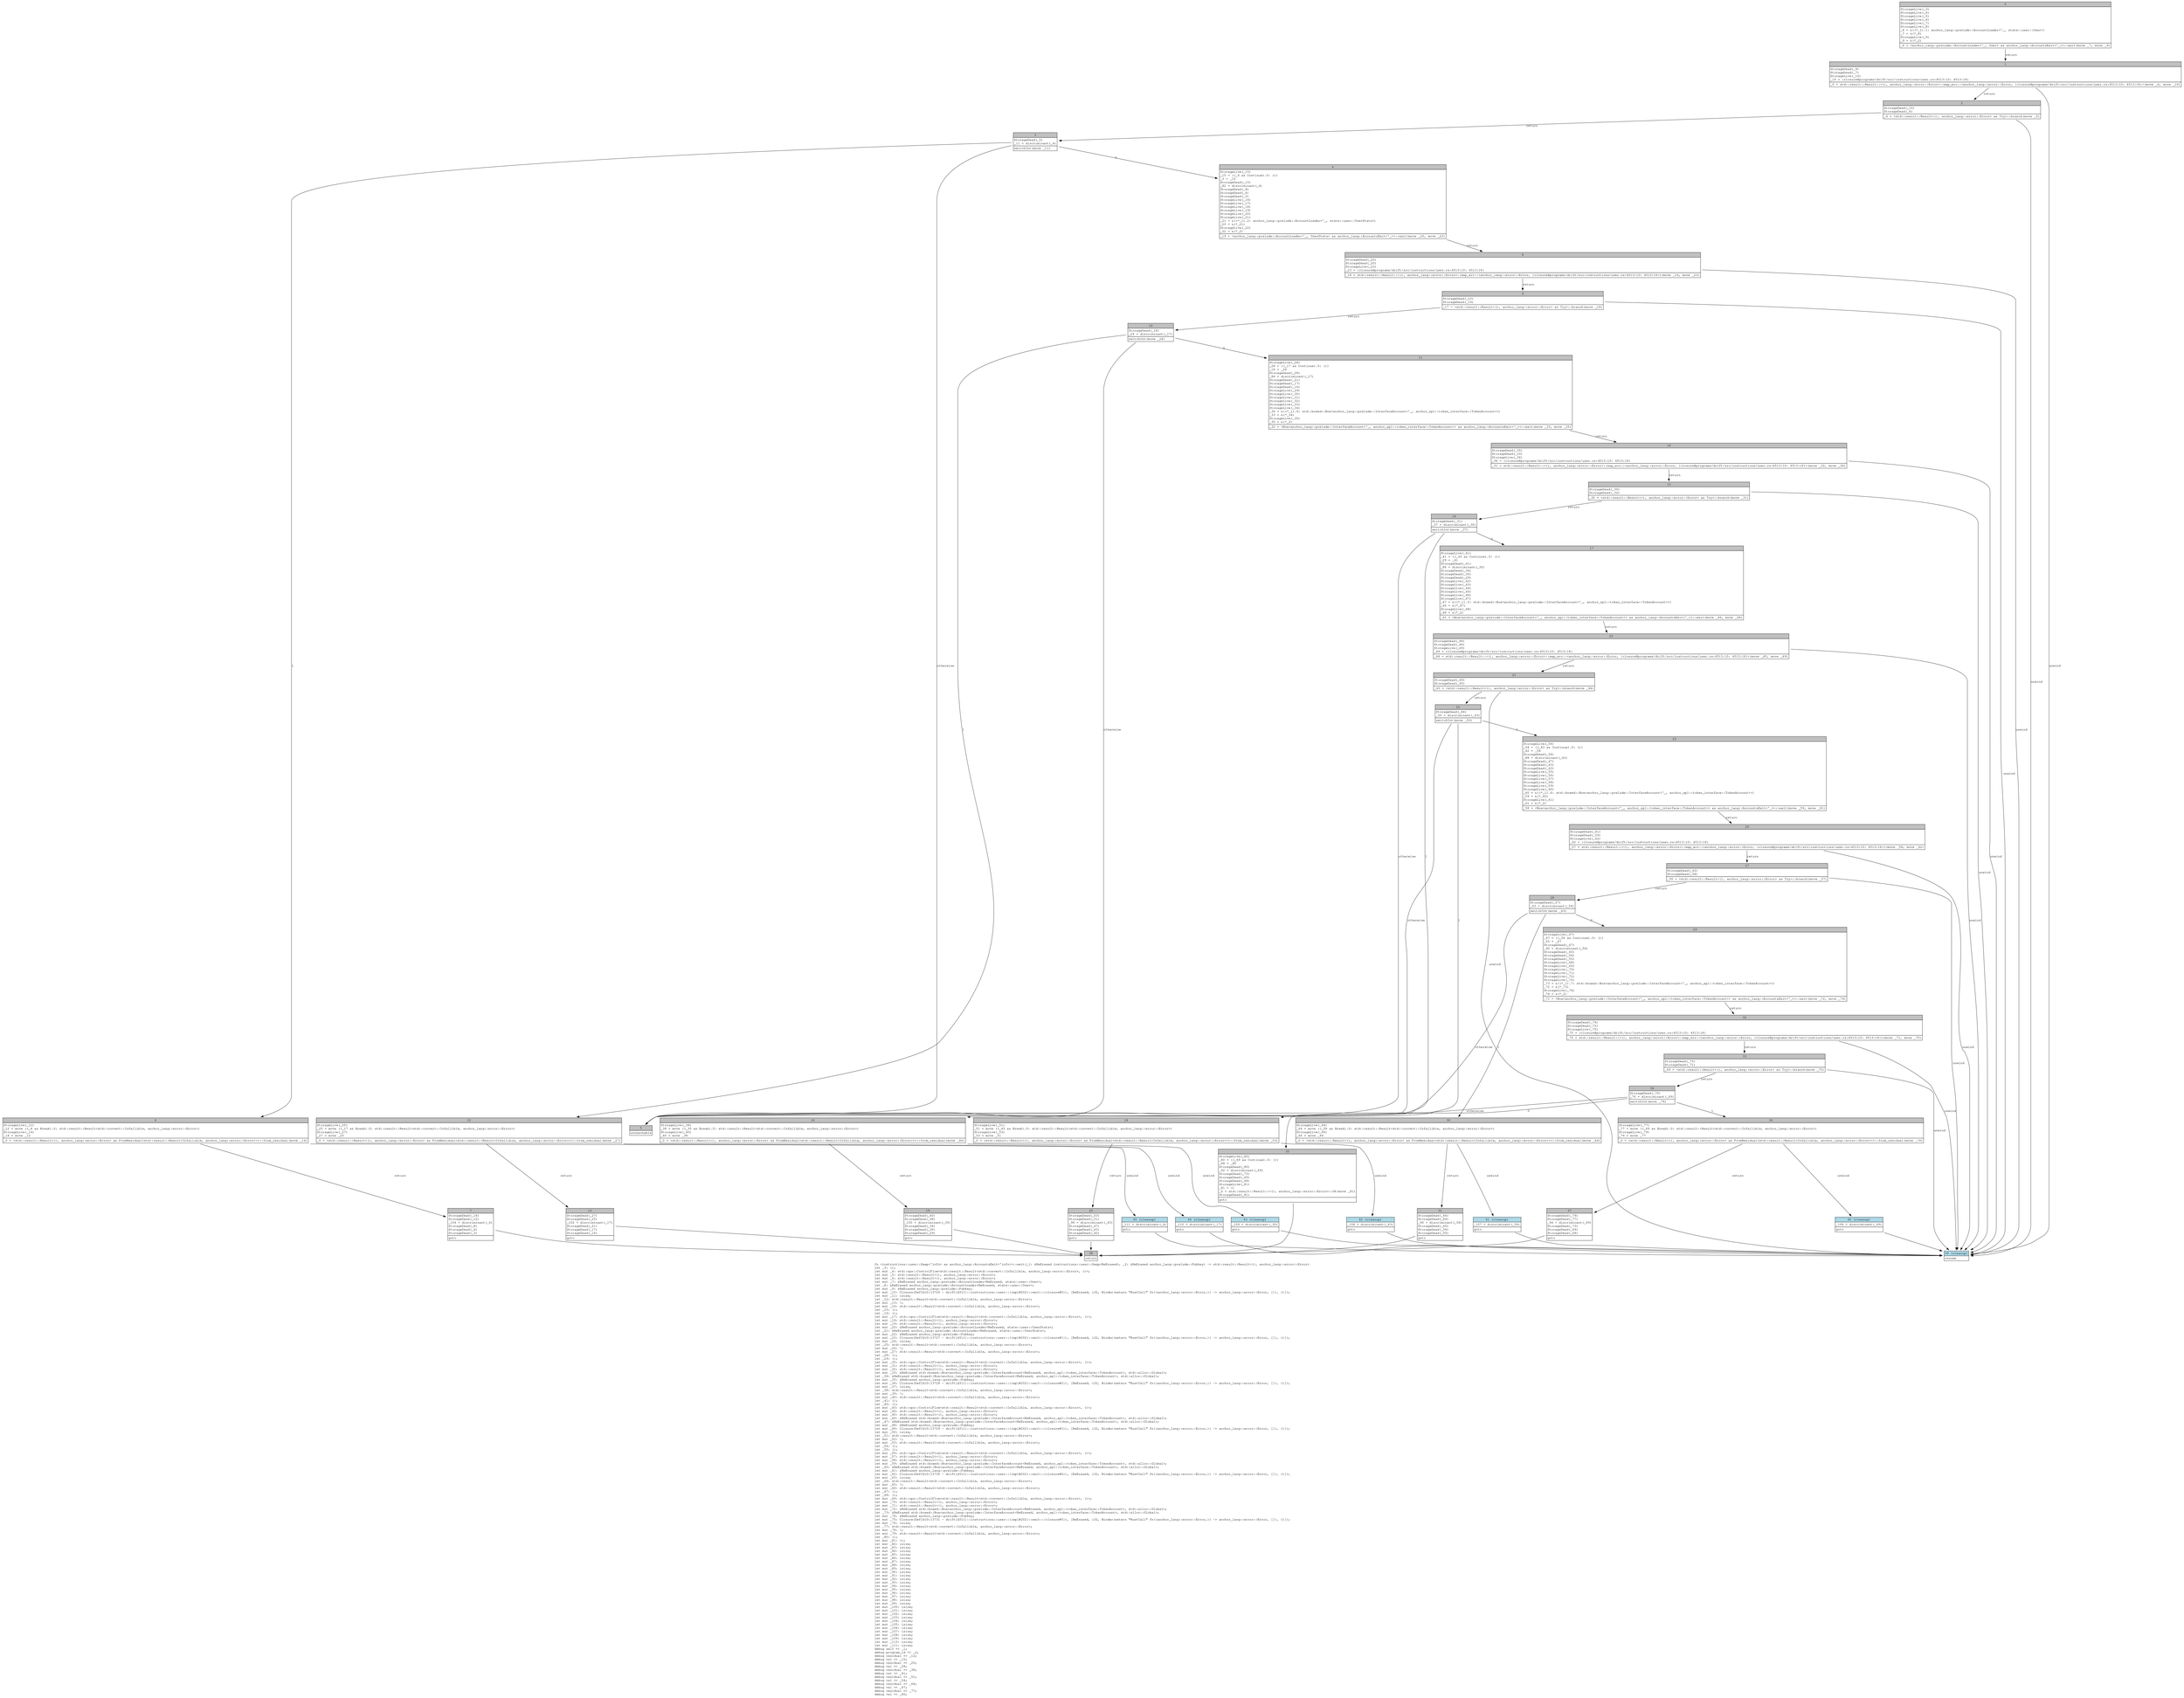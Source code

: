 digraph Mir_0_13725 {
    graph [fontname="Courier, monospace"];
    node [fontname="Courier, monospace"];
    edge [fontname="Courier, monospace"];
    label=<fn &lt;instructions::user::Swap&lt;'info&gt; as anchor_lang::AccountsExit&lt;'info&gt;&gt;::exit(_1: &amp;ReErased instructions::user::Swap&lt;ReErased&gt;, _2: &amp;ReErased anchor_lang::prelude::Pubkey) -&gt; std::result::Result&lt;(), anchor_lang::error::Error&gt;<br align="left"/>let _3: ();<br align="left"/>let mut _4: std::ops::ControlFlow&lt;std::result::Result&lt;std::convert::Infallible, anchor_lang::error::Error&gt;, ()&gt;;<br align="left"/>let mut _5: std::result::Result&lt;(), anchor_lang::error::Error&gt;;<br align="left"/>let mut _6: std::result::Result&lt;(), anchor_lang::error::Error&gt;;<br align="left"/>let mut _7: &amp;ReErased anchor_lang::prelude::AccountLoader&lt;ReErased, state::user::User&gt;;<br align="left"/>let _8: &amp;ReErased anchor_lang::prelude::AccountLoader&lt;ReErased, state::user::User&gt;;<br align="left"/>let mut _9: &amp;ReErased anchor_lang::prelude::Pubkey;<br align="left"/>let mut _10: Closure(DefId(0:13726 ~ drift[d311]::instructions::user::{impl#202}::exit::{closure#0}), [ReErased, i32, Binder(extern &quot;RustCall&quot; fn((anchor_lang::error::Error,)) -&gt; anchor_lang::error::Error, []), ()]);<br align="left"/>let mut _11: isize;<br align="left"/>let _12: std::result::Result&lt;std::convert::Infallible, anchor_lang::error::Error&gt;;<br align="left"/>let mut _13: !;<br align="left"/>let mut _14: std::result::Result&lt;std::convert::Infallible, anchor_lang::error::Error&gt;;<br align="left"/>let _15: ();<br align="left"/>let _16: ();<br align="left"/>let mut _17: std::ops::ControlFlow&lt;std::result::Result&lt;std::convert::Infallible, anchor_lang::error::Error&gt;, ()&gt;;<br align="left"/>let mut _18: std::result::Result&lt;(), anchor_lang::error::Error&gt;;<br align="left"/>let mut _19: std::result::Result&lt;(), anchor_lang::error::Error&gt;;<br align="left"/>let mut _20: &amp;ReErased anchor_lang::prelude::AccountLoader&lt;ReErased, state::user::UserStats&gt;;<br align="left"/>let _21: &amp;ReErased anchor_lang::prelude::AccountLoader&lt;ReErased, state::user::UserStats&gt;;<br align="left"/>let mut _22: &amp;ReErased anchor_lang::prelude::Pubkey;<br align="left"/>let mut _23: Closure(DefId(0:13727 ~ drift[d311]::instructions::user::{impl#202}::exit::{closure#1}), [ReErased, i32, Binder(extern &quot;RustCall&quot; fn((anchor_lang::error::Error,)) -&gt; anchor_lang::error::Error, []), ()]);<br align="left"/>let mut _24: isize;<br align="left"/>let _25: std::result::Result&lt;std::convert::Infallible, anchor_lang::error::Error&gt;;<br align="left"/>let mut _26: !;<br align="left"/>let mut _27: std::result::Result&lt;std::convert::Infallible, anchor_lang::error::Error&gt;;<br align="left"/>let _28: ();<br align="left"/>let _29: ();<br align="left"/>let mut _30: std::ops::ControlFlow&lt;std::result::Result&lt;std::convert::Infallible, anchor_lang::error::Error&gt;, ()&gt;;<br align="left"/>let mut _31: std::result::Result&lt;(), anchor_lang::error::Error&gt;;<br align="left"/>let mut _32: std::result::Result&lt;(), anchor_lang::error::Error&gt;;<br align="left"/>let mut _33: &amp;ReErased std::boxed::Box&lt;anchor_lang::prelude::InterfaceAccount&lt;ReErased, anchor_spl::token_interface::TokenAccount&gt;, std::alloc::Global&gt;;<br align="left"/>let _34: &amp;ReErased std::boxed::Box&lt;anchor_lang::prelude::InterfaceAccount&lt;ReErased, anchor_spl::token_interface::TokenAccount&gt;, std::alloc::Global&gt;;<br align="left"/>let mut _35: &amp;ReErased anchor_lang::prelude::Pubkey;<br align="left"/>let mut _36: Closure(DefId(0:13728 ~ drift[d311]::instructions::user::{impl#202}::exit::{closure#2}), [ReErased, i32, Binder(extern &quot;RustCall&quot; fn((anchor_lang::error::Error,)) -&gt; anchor_lang::error::Error, []), ()]);<br align="left"/>let mut _37: isize;<br align="left"/>let _38: std::result::Result&lt;std::convert::Infallible, anchor_lang::error::Error&gt;;<br align="left"/>let mut _39: !;<br align="left"/>let mut _40: std::result::Result&lt;std::convert::Infallible, anchor_lang::error::Error&gt;;<br align="left"/>let _41: ();<br align="left"/>let _42: ();<br align="left"/>let mut _43: std::ops::ControlFlow&lt;std::result::Result&lt;std::convert::Infallible, anchor_lang::error::Error&gt;, ()&gt;;<br align="left"/>let mut _44: std::result::Result&lt;(), anchor_lang::error::Error&gt;;<br align="left"/>let mut _45: std::result::Result&lt;(), anchor_lang::error::Error&gt;;<br align="left"/>let mut _46: &amp;ReErased std::boxed::Box&lt;anchor_lang::prelude::InterfaceAccount&lt;ReErased, anchor_spl::token_interface::TokenAccount&gt;, std::alloc::Global&gt;;<br align="left"/>let _47: &amp;ReErased std::boxed::Box&lt;anchor_lang::prelude::InterfaceAccount&lt;ReErased, anchor_spl::token_interface::TokenAccount&gt;, std::alloc::Global&gt;;<br align="left"/>let mut _48: &amp;ReErased anchor_lang::prelude::Pubkey;<br align="left"/>let mut _49: Closure(DefId(0:13729 ~ drift[d311]::instructions::user::{impl#202}::exit::{closure#3}), [ReErased, i32, Binder(extern &quot;RustCall&quot; fn((anchor_lang::error::Error,)) -&gt; anchor_lang::error::Error, []), ()]);<br align="left"/>let mut _50: isize;<br align="left"/>let _51: std::result::Result&lt;std::convert::Infallible, anchor_lang::error::Error&gt;;<br align="left"/>let mut _52: !;<br align="left"/>let mut _53: std::result::Result&lt;std::convert::Infallible, anchor_lang::error::Error&gt;;<br align="left"/>let _54: ();<br align="left"/>let _55: ();<br align="left"/>let mut _56: std::ops::ControlFlow&lt;std::result::Result&lt;std::convert::Infallible, anchor_lang::error::Error&gt;, ()&gt;;<br align="left"/>let mut _57: std::result::Result&lt;(), anchor_lang::error::Error&gt;;<br align="left"/>let mut _58: std::result::Result&lt;(), anchor_lang::error::Error&gt;;<br align="left"/>let mut _59: &amp;ReErased std::boxed::Box&lt;anchor_lang::prelude::InterfaceAccount&lt;ReErased, anchor_spl::token_interface::TokenAccount&gt;, std::alloc::Global&gt;;<br align="left"/>let _60: &amp;ReErased std::boxed::Box&lt;anchor_lang::prelude::InterfaceAccount&lt;ReErased, anchor_spl::token_interface::TokenAccount&gt;, std::alloc::Global&gt;;<br align="left"/>let mut _61: &amp;ReErased anchor_lang::prelude::Pubkey;<br align="left"/>let mut _62: Closure(DefId(0:13730 ~ drift[d311]::instructions::user::{impl#202}::exit::{closure#4}), [ReErased, i32, Binder(extern &quot;RustCall&quot; fn((anchor_lang::error::Error,)) -&gt; anchor_lang::error::Error, []), ()]);<br align="left"/>let mut _63: isize;<br align="left"/>let _64: std::result::Result&lt;std::convert::Infallible, anchor_lang::error::Error&gt;;<br align="left"/>let mut _65: !;<br align="left"/>let mut _66: std::result::Result&lt;std::convert::Infallible, anchor_lang::error::Error&gt;;<br align="left"/>let _67: ();<br align="left"/>let _68: ();<br align="left"/>let mut _69: std::ops::ControlFlow&lt;std::result::Result&lt;std::convert::Infallible, anchor_lang::error::Error&gt;, ()&gt;;<br align="left"/>let mut _70: std::result::Result&lt;(), anchor_lang::error::Error&gt;;<br align="left"/>let mut _71: std::result::Result&lt;(), anchor_lang::error::Error&gt;;<br align="left"/>let mut _72: &amp;ReErased std::boxed::Box&lt;anchor_lang::prelude::InterfaceAccount&lt;ReErased, anchor_spl::token_interface::TokenAccount&gt;, std::alloc::Global&gt;;<br align="left"/>let _73: &amp;ReErased std::boxed::Box&lt;anchor_lang::prelude::InterfaceAccount&lt;ReErased, anchor_spl::token_interface::TokenAccount&gt;, std::alloc::Global&gt;;<br align="left"/>let mut _74: &amp;ReErased anchor_lang::prelude::Pubkey;<br align="left"/>let mut _75: Closure(DefId(0:13731 ~ drift[d311]::instructions::user::{impl#202}::exit::{closure#5}), [ReErased, i32, Binder(extern &quot;RustCall&quot; fn((anchor_lang::error::Error,)) -&gt; anchor_lang::error::Error, []), ()]);<br align="left"/>let mut _76: isize;<br align="left"/>let _77: std::result::Result&lt;std::convert::Infallible, anchor_lang::error::Error&gt;;<br align="left"/>let mut _78: !;<br align="left"/>let mut _79: std::result::Result&lt;std::convert::Infallible, anchor_lang::error::Error&gt;;<br align="left"/>let _80: ();<br align="left"/>let mut _81: ();<br align="left"/>let mut _82: isize;<br align="left"/>let mut _83: isize;<br align="left"/>let mut _84: isize;<br align="left"/>let mut _85: isize;<br align="left"/>let mut _86: isize;<br align="left"/>let mut _87: isize;<br align="left"/>let mut _88: isize;<br align="left"/>let mut _89: isize;<br align="left"/>let mut _90: isize;<br align="left"/>let mut _91: isize;<br align="left"/>let mut _92: isize;<br align="left"/>let mut _93: isize;<br align="left"/>let mut _94: isize;<br align="left"/>let mut _95: isize;<br align="left"/>let mut _96: isize;<br align="left"/>let mut _97: isize;<br align="left"/>let mut _98: isize;<br align="left"/>let mut _99: isize;<br align="left"/>let mut _100: isize;<br align="left"/>let mut _101: isize;<br align="left"/>let mut _102: isize;<br align="left"/>let mut _103: isize;<br align="left"/>let mut _104: isize;<br align="left"/>let mut _105: isize;<br align="left"/>let mut _106: isize;<br align="left"/>let mut _107: isize;<br align="left"/>let mut _108: isize;<br align="left"/>let mut _109: isize;<br align="left"/>let mut _110: isize;<br align="left"/>let mut _111: isize;<br align="left"/>debug self =&gt; _1;<br align="left"/>debug program_id =&gt; _2;<br align="left"/>debug residual =&gt; _12;<br align="left"/>debug val =&gt; _15;<br align="left"/>debug residual =&gt; _25;<br align="left"/>debug val =&gt; _28;<br align="left"/>debug residual =&gt; _38;<br align="left"/>debug val =&gt; _41;<br align="left"/>debug residual =&gt; _51;<br align="left"/>debug val =&gt; _54;<br align="left"/>debug residual =&gt; _64;<br align="left"/>debug val =&gt; _67;<br align="left"/>debug residual =&gt; _77;<br align="left"/>debug val =&gt; _80;<br align="left"/>>;
    bb0__0_13725 [shape="none", label=<<table border="0" cellborder="1" cellspacing="0"><tr><td bgcolor="gray" align="center" colspan="1">0</td></tr><tr><td align="left" balign="left">StorageLive(_3)<br/>StorageLive(_4)<br/>StorageLive(_5)<br/>StorageLive(_6)<br/>StorageLive(_7)<br/>StorageLive(_8)<br/>_8 = &amp;((*_1).1: anchor_lang::prelude::AccountLoader&lt;'_, state::user::User&gt;)<br/>_7 = &amp;(*_8)<br/>StorageLive(_9)<br/>_9 = &amp;(*_2)<br/></td></tr><tr><td align="left">_6 = &lt;anchor_lang::prelude::AccountLoader&lt;'_, User&gt; as anchor_lang::AccountsExit&lt;'_&gt;&gt;::exit(move _7, move _9)</td></tr></table>>];
    bb1__0_13725 [shape="none", label=<<table border="0" cellborder="1" cellspacing="0"><tr><td bgcolor="gray" align="center" colspan="1">1</td></tr><tr><td align="left" balign="left">StorageDead(_9)<br/>StorageDead(_7)<br/>StorageLive(_10)<br/>_10 = {closure@programs/drift/src/instructions/user.rs:4513:10: 4513:18}<br/></td></tr><tr><td align="left">_5 = std::result::Result::&lt;(), anchor_lang::error::Error&gt;::map_err::&lt;anchor_lang::error::Error, {closure@programs/drift/src/instructions/user.rs:4513:10: 4513:18}&gt;(move _6, move _10)</td></tr></table>>];
    bb2__0_13725 [shape="none", label=<<table border="0" cellborder="1" cellspacing="0"><tr><td bgcolor="gray" align="center" colspan="1">2</td></tr><tr><td align="left" balign="left">StorageDead(_10)<br/>StorageDead(_6)<br/></td></tr><tr><td align="left">_4 = &lt;std::result::Result&lt;(), anchor_lang::error::Error&gt; as Try&gt;::branch(move _5)</td></tr></table>>];
    bb3__0_13725 [shape="none", label=<<table border="0" cellborder="1" cellspacing="0"><tr><td bgcolor="gray" align="center" colspan="1">3</td></tr><tr><td align="left" balign="left">StorageDead(_5)<br/>_11 = discriminant(_4)<br/></td></tr><tr><td align="left">switchInt(move _11)</td></tr></table>>];
    bb4__0_13725 [shape="none", label=<<table border="0" cellborder="1" cellspacing="0"><tr><td bgcolor="gray" align="center" colspan="1">4</td></tr><tr><td align="left" balign="left">StorageLive(_15)<br/>_15 = ((_4 as Continue).0: ())<br/>_3 = _15<br/>StorageDead(_15)<br/>_82 = discriminant(_4)<br/>StorageDead(_8)<br/>StorageDead(_4)<br/>StorageDead(_3)<br/>StorageLive(_16)<br/>StorageLive(_17)<br/>StorageLive(_18)<br/>StorageLive(_19)<br/>StorageLive(_20)<br/>StorageLive(_21)<br/>_21 = &amp;((*_1).2: anchor_lang::prelude::AccountLoader&lt;'_, state::user::UserStats&gt;)<br/>_20 = &amp;(*_21)<br/>StorageLive(_22)<br/>_22 = &amp;(*_2)<br/></td></tr><tr><td align="left">_19 = &lt;anchor_lang::prelude::AccountLoader&lt;'_, UserStats&gt; as anchor_lang::AccountsExit&lt;'_&gt;&gt;::exit(move _20, move _22)</td></tr></table>>];
    bb5__0_13725 [shape="none", label=<<table border="0" cellborder="1" cellspacing="0"><tr><td bgcolor="gray" align="center" colspan="1">5</td></tr><tr><td align="left">unreachable</td></tr></table>>];
    bb6__0_13725 [shape="none", label=<<table border="0" cellborder="1" cellspacing="0"><tr><td bgcolor="gray" align="center" colspan="1">6</td></tr><tr><td align="left" balign="left">StorageLive(_12)<br/>_12 = move ((_4 as Break).0: std::result::Result&lt;std::convert::Infallible, anchor_lang::error::Error&gt;)<br/>StorageLive(_14)<br/>_14 = move _12<br/></td></tr><tr><td align="left">_0 = &lt;std::result::Result&lt;(), anchor_lang::error::Error&gt; as FromResidual&lt;std::result::Result&lt;Infallible, anchor_lang::error::Error&gt;&gt;&gt;::from_residual(move _14)</td></tr></table>>];
    bb7__0_13725 [shape="none", label=<<table border="0" cellborder="1" cellspacing="0"><tr><td bgcolor="gray" align="center" colspan="1">7</td></tr><tr><td align="left" balign="left">StorageDead(_14)<br/>StorageDead(_12)<br/>_104 = discriminant(_4)<br/>StorageDead(_8)<br/>StorageDead(_4)<br/>StorageDead(_3)<br/></td></tr><tr><td align="left">goto</td></tr></table>>];
    bb8__0_13725 [shape="none", label=<<table border="0" cellborder="1" cellspacing="0"><tr><td bgcolor="gray" align="center" colspan="1">8</td></tr><tr><td align="left" balign="left">StorageDead(_22)<br/>StorageDead(_20)<br/>StorageLive(_23)<br/>_23 = {closure@programs/drift/src/instructions/user.rs:4513:10: 4513:18}<br/></td></tr><tr><td align="left">_18 = std::result::Result::&lt;(), anchor_lang::error::Error&gt;::map_err::&lt;anchor_lang::error::Error, {closure@programs/drift/src/instructions/user.rs:4513:10: 4513:18}&gt;(move _19, move _23)</td></tr></table>>];
    bb9__0_13725 [shape="none", label=<<table border="0" cellborder="1" cellspacing="0"><tr><td bgcolor="gray" align="center" colspan="1">9</td></tr><tr><td align="left" balign="left">StorageDead(_23)<br/>StorageDead(_19)<br/></td></tr><tr><td align="left">_17 = &lt;std::result::Result&lt;(), anchor_lang::error::Error&gt; as Try&gt;::branch(move _18)</td></tr></table>>];
    bb10__0_13725 [shape="none", label=<<table border="0" cellborder="1" cellspacing="0"><tr><td bgcolor="gray" align="center" colspan="1">10</td></tr><tr><td align="left" balign="left">StorageDead(_18)<br/>_24 = discriminant(_17)<br/></td></tr><tr><td align="left">switchInt(move _24)</td></tr></table>>];
    bb11__0_13725 [shape="none", label=<<table border="0" cellborder="1" cellspacing="0"><tr><td bgcolor="gray" align="center" colspan="1">11</td></tr><tr><td align="left" balign="left">StorageLive(_28)<br/>_28 = ((_17 as Continue).0: ())<br/>_16 = _28<br/>StorageDead(_28)<br/>_84 = discriminant(_17)<br/>StorageDead(_21)<br/>StorageDead(_17)<br/>StorageDead(_16)<br/>StorageLive(_29)<br/>StorageLive(_30)<br/>StorageLive(_31)<br/>StorageLive(_32)<br/>StorageLive(_33)<br/>StorageLive(_34)<br/>_34 = &amp;((*_1).4: std::boxed::Box&lt;anchor_lang::prelude::InterfaceAccount&lt;'_, anchor_spl::token_interface::TokenAccount&gt;&gt;)<br/>_33 = &amp;(*_34)<br/>StorageLive(_35)<br/>_35 = &amp;(*_2)<br/></td></tr><tr><td align="left">_32 = &lt;Box&lt;anchor_lang::prelude::InterfaceAccount&lt;'_, anchor_spl::token_interface::TokenAccount&gt;&gt; as anchor_lang::AccountsExit&lt;'_&gt;&gt;::exit(move _33, move _35)</td></tr></table>>];
    bb12__0_13725 [shape="none", label=<<table border="0" cellborder="1" cellspacing="0"><tr><td bgcolor="gray" align="center" colspan="1">12</td></tr><tr><td align="left" balign="left">StorageLive(_25)<br/>_25 = move ((_17 as Break).0: std::result::Result&lt;std::convert::Infallible, anchor_lang::error::Error&gt;)<br/>StorageLive(_27)<br/>_27 = move _25<br/></td></tr><tr><td align="left">_0 = &lt;std::result::Result&lt;(), anchor_lang::error::Error&gt; as FromResidual&lt;std::result::Result&lt;Infallible, anchor_lang::error::Error&gt;&gt;&gt;::from_residual(move _27)</td></tr></table>>];
    bb13__0_13725 [shape="none", label=<<table border="0" cellborder="1" cellspacing="0"><tr><td bgcolor="gray" align="center" colspan="1">13</td></tr><tr><td align="left" balign="left">StorageDead(_27)<br/>StorageDead(_25)<br/>_102 = discriminant(_17)<br/>StorageDead(_21)<br/>StorageDead(_17)<br/>StorageDead(_16)<br/></td></tr><tr><td align="left">goto</td></tr></table>>];
    bb14__0_13725 [shape="none", label=<<table border="0" cellborder="1" cellspacing="0"><tr><td bgcolor="gray" align="center" colspan="1">14</td></tr><tr><td align="left" balign="left">StorageDead(_35)<br/>StorageDead(_33)<br/>StorageLive(_36)<br/>_36 = {closure@programs/drift/src/instructions/user.rs:4513:10: 4513:18}<br/></td></tr><tr><td align="left">_31 = std::result::Result::&lt;(), anchor_lang::error::Error&gt;::map_err::&lt;anchor_lang::error::Error, {closure@programs/drift/src/instructions/user.rs:4513:10: 4513:18}&gt;(move _32, move _36)</td></tr></table>>];
    bb15__0_13725 [shape="none", label=<<table border="0" cellborder="1" cellspacing="0"><tr><td bgcolor="gray" align="center" colspan="1">15</td></tr><tr><td align="left" balign="left">StorageDead(_36)<br/>StorageDead(_32)<br/></td></tr><tr><td align="left">_30 = &lt;std::result::Result&lt;(), anchor_lang::error::Error&gt; as Try&gt;::branch(move _31)</td></tr></table>>];
    bb16__0_13725 [shape="none", label=<<table border="0" cellborder="1" cellspacing="0"><tr><td bgcolor="gray" align="center" colspan="1">16</td></tr><tr><td align="left" balign="left">StorageDead(_31)<br/>_37 = discriminant(_30)<br/></td></tr><tr><td align="left">switchInt(move _37)</td></tr></table>>];
    bb17__0_13725 [shape="none", label=<<table border="0" cellborder="1" cellspacing="0"><tr><td bgcolor="gray" align="center" colspan="1">17</td></tr><tr><td align="left" balign="left">StorageLive(_41)<br/>_41 = ((_30 as Continue).0: ())<br/>_29 = _41<br/>StorageDead(_41)<br/>_86 = discriminant(_30)<br/>StorageDead(_34)<br/>StorageDead(_30)<br/>StorageDead(_29)<br/>StorageLive(_42)<br/>StorageLive(_43)<br/>StorageLive(_44)<br/>StorageLive(_45)<br/>StorageLive(_46)<br/>StorageLive(_47)<br/>_47 = &amp;((*_1).5: std::boxed::Box&lt;anchor_lang::prelude::InterfaceAccount&lt;'_, anchor_spl::token_interface::TokenAccount&gt;&gt;)<br/>_46 = &amp;(*_47)<br/>StorageLive(_48)<br/>_48 = &amp;(*_2)<br/></td></tr><tr><td align="left">_45 = &lt;Box&lt;anchor_lang::prelude::InterfaceAccount&lt;'_, anchor_spl::token_interface::TokenAccount&gt;&gt; as anchor_lang::AccountsExit&lt;'_&gt;&gt;::exit(move _46, move _48)</td></tr></table>>];
    bb18__0_13725 [shape="none", label=<<table border="0" cellborder="1" cellspacing="0"><tr><td bgcolor="gray" align="center" colspan="1">18</td></tr><tr><td align="left" balign="left">StorageLive(_38)<br/>_38 = move ((_30 as Break).0: std::result::Result&lt;std::convert::Infallible, anchor_lang::error::Error&gt;)<br/>StorageLive(_40)<br/>_40 = move _38<br/></td></tr><tr><td align="left">_0 = &lt;std::result::Result&lt;(), anchor_lang::error::Error&gt; as FromResidual&lt;std::result::Result&lt;Infallible, anchor_lang::error::Error&gt;&gt;&gt;::from_residual(move _40)</td></tr></table>>];
    bb19__0_13725 [shape="none", label=<<table border="0" cellborder="1" cellspacing="0"><tr><td bgcolor="gray" align="center" colspan="1">19</td></tr><tr><td align="left" balign="left">StorageDead(_40)<br/>StorageDead(_38)<br/>_100 = discriminant(_30)<br/>StorageDead(_34)<br/>StorageDead(_30)<br/>StorageDead(_29)<br/></td></tr><tr><td align="left">goto</td></tr></table>>];
    bb20__0_13725 [shape="none", label=<<table border="0" cellborder="1" cellspacing="0"><tr><td bgcolor="gray" align="center" colspan="1">20</td></tr><tr><td align="left" balign="left">StorageDead(_48)<br/>StorageDead(_46)<br/>StorageLive(_49)<br/>_49 = {closure@programs/drift/src/instructions/user.rs:4513:10: 4513:18}<br/></td></tr><tr><td align="left">_44 = std::result::Result::&lt;(), anchor_lang::error::Error&gt;::map_err::&lt;anchor_lang::error::Error, {closure@programs/drift/src/instructions/user.rs:4513:10: 4513:18}&gt;(move _45, move _49)</td></tr></table>>];
    bb21__0_13725 [shape="none", label=<<table border="0" cellborder="1" cellspacing="0"><tr><td bgcolor="gray" align="center" colspan="1">21</td></tr><tr><td align="left" balign="left">StorageDead(_49)<br/>StorageDead(_45)<br/></td></tr><tr><td align="left">_43 = &lt;std::result::Result&lt;(), anchor_lang::error::Error&gt; as Try&gt;::branch(move _44)</td></tr></table>>];
    bb22__0_13725 [shape="none", label=<<table border="0" cellborder="1" cellspacing="0"><tr><td bgcolor="gray" align="center" colspan="1">22</td></tr><tr><td align="left" balign="left">StorageDead(_44)<br/>_50 = discriminant(_43)<br/></td></tr><tr><td align="left">switchInt(move _50)</td></tr></table>>];
    bb23__0_13725 [shape="none", label=<<table border="0" cellborder="1" cellspacing="0"><tr><td bgcolor="gray" align="center" colspan="1">23</td></tr><tr><td align="left" balign="left">StorageLive(_54)<br/>_54 = ((_43 as Continue).0: ())<br/>_42 = _54<br/>StorageDead(_54)<br/>_88 = discriminant(_43)<br/>StorageDead(_47)<br/>StorageDead(_43)<br/>StorageDead(_42)<br/>StorageLive(_55)<br/>StorageLive(_56)<br/>StorageLive(_57)<br/>StorageLive(_58)<br/>StorageLive(_59)<br/>StorageLive(_60)<br/>_60 = &amp;((*_1).6: std::boxed::Box&lt;anchor_lang::prelude::InterfaceAccount&lt;'_, anchor_spl::token_interface::TokenAccount&gt;&gt;)<br/>_59 = &amp;(*_60)<br/>StorageLive(_61)<br/>_61 = &amp;(*_2)<br/></td></tr><tr><td align="left">_58 = &lt;Box&lt;anchor_lang::prelude::InterfaceAccount&lt;'_, anchor_spl::token_interface::TokenAccount&gt;&gt; as anchor_lang::AccountsExit&lt;'_&gt;&gt;::exit(move _59, move _61)</td></tr></table>>];
    bb24__0_13725 [shape="none", label=<<table border="0" cellborder="1" cellspacing="0"><tr><td bgcolor="gray" align="center" colspan="1">24</td></tr><tr><td align="left" balign="left">StorageLive(_51)<br/>_51 = move ((_43 as Break).0: std::result::Result&lt;std::convert::Infallible, anchor_lang::error::Error&gt;)<br/>StorageLive(_53)<br/>_53 = move _51<br/></td></tr><tr><td align="left">_0 = &lt;std::result::Result&lt;(), anchor_lang::error::Error&gt; as FromResidual&lt;std::result::Result&lt;Infallible, anchor_lang::error::Error&gt;&gt;&gt;::from_residual(move _53)</td></tr></table>>];
    bb25__0_13725 [shape="none", label=<<table border="0" cellborder="1" cellspacing="0"><tr><td bgcolor="gray" align="center" colspan="1">25</td></tr><tr><td align="left" balign="left">StorageDead(_53)<br/>StorageDead(_51)<br/>_98 = discriminant(_43)<br/>StorageDead(_47)<br/>StorageDead(_43)<br/>StorageDead(_42)<br/></td></tr><tr><td align="left">goto</td></tr></table>>];
    bb26__0_13725 [shape="none", label=<<table border="0" cellborder="1" cellspacing="0"><tr><td bgcolor="gray" align="center" colspan="1">26</td></tr><tr><td align="left" balign="left">StorageDead(_61)<br/>StorageDead(_59)<br/>StorageLive(_62)<br/>_62 = {closure@programs/drift/src/instructions/user.rs:4513:10: 4513:18}<br/></td></tr><tr><td align="left">_57 = std::result::Result::&lt;(), anchor_lang::error::Error&gt;::map_err::&lt;anchor_lang::error::Error, {closure@programs/drift/src/instructions/user.rs:4513:10: 4513:18}&gt;(move _58, move _62)</td></tr></table>>];
    bb27__0_13725 [shape="none", label=<<table border="0" cellborder="1" cellspacing="0"><tr><td bgcolor="gray" align="center" colspan="1">27</td></tr><tr><td align="left" balign="left">StorageDead(_62)<br/>StorageDead(_58)<br/></td></tr><tr><td align="left">_56 = &lt;std::result::Result&lt;(), anchor_lang::error::Error&gt; as Try&gt;::branch(move _57)</td></tr></table>>];
    bb28__0_13725 [shape="none", label=<<table border="0" cellborder="1" cellspacing="0"><tr><td bgcolor="gray" align="center" colspan="1">28</td></tr><tr><td align="left" balign="left">StorageDead(_57)<br/>_63 = discriminant(_56)<br/></td></tr><tr><td align="left">switchInt(move _63)</td></tr></table>>];
    bb29__0_13725 [shape="none", label=<<table border="0" cellborder="1" cellspacing="0"><tr><td bgcolor="gray" align="center" colspan="1">29</td></tr><tr><td align="left" balign="left">StorageLive(_67)<br/>_67 = ((_56 as Continue).0: ())<br/>_55 = _67<br/>StorageDead(_67)<br/>_90 = discriminant(_56)<br/>StorageDead(_60)<br/>StorageDead(_56)<br/>StorageDead(_55)<br/>StorageLive(_68)<br/>StorageLive(_69)<br/>StorageLive(_70)<br/>StorageLive(_71)<br/>StorageLive(_72)<br/>StorageLive(_73)<br/>_73 = &amp;((*_1).7: std::boxed::Box&lt;anchor_lang::prelude::InterfaceAccount&lt;'_, anchor_spl::token_interface::TokenAccount&gt;&gt;)<br/>_72 = &amp;(*_73)<br/>StorageLive(_74)<br/>_74 = &amp;(*_2)<br/></td></tr><tr><td align="left">_71 = &lt;Box&lt;anchor_lang::prelude::InterfaceAccount&lt;'_, anchor_spl::token_interface::TokenAccount&gt;&gt; as anchor_lang::AccountsExit&lt;'_&gt;&gt;::exit(move _72, move _74)</td></tr></table>>];
    bb30__0_13725 [shape="none", label=<<table border="0" cellborder="1" cellspacing="0"><tr><td bgcolor="gray" align="center" colspan="1">30</td></tr><tr><td align="left" balign="left">StorageLive(_64)<br/>_64 = move ((_56 as Break).0: std::result::Result&lt;std::convert::Infallible, anchor_lang::error::Error&gt;)<br/>StorageLive(_66)<br/>_66 = move _64<br/></td></tr><tr><td align="left">_0 = &lt;std::result::Result&lt;(), anchor_lang::error::Error&gt; as FromResidual&lt;std::result::Result&lt;Infallible, anchor_lang::error::Error&gt;&gt;&gt;::from_residual(move _66)</td></tr></table>>];
    bb31__0_13725 [shape="none", label=<<table border="0" cellborder="1" cellspacing="0"><tr><td bgcolor="gray" align="center" colspan="1">31</td></tr><tr><td align="left" balign="left">StorageDead(_66)<br/>StorageDead(_64)<br/>_96 = discriminant(_56)<br/>StorageDead(_60)<br/>StorageDead(_56)<br/>StorageDead(_55)<br/></td></tr><tr><td align="left">goto</td></tr></table>>];
    bb32__0_13725 [shape="none", label=<<table border="0" cellborder="1" cellspacing="0"><tr><td bgcolor="gray" align="center" colspan="1">32</td></tr><tr><td align="left" balign="left">StorageDead(_74)<br/>StorageDead(_72)<br/>StorageLive(_75)<br/>_75 = {closure@programs/drift/src/instructions/user.rs:4513:10: 4513:18}<br/></td></tr><tr><td align="left">_70 = std::result::Result::&lt;(), anchor_lang::error::Error&gt;::map_err::&lt;anchor_lang::error::Error, {closure@programs/drift/src/instructions/user.rs:4513:10: 4513:18}&gt;(move _71, move _75)</td></tr></table>>];
    bb33__0_13725 [shape="none", label=<<table border="0" cellborder="1" cellspacing="0"><tr><td bgcolor="gray" align="center" colspan="1">33</td></tr><tr><td align="left" balign="left">StorageDead(_75)<br/>StorageDead(_71)<br/></td></tr><tr><td align="left">_69 = &lt;std::result::Result&lt;(), anchor_lang::error::Error&gt; as Try&gt;::branch(move _70)</td></tr></table>>];
    bb34__0_13725 [shape="none", label=<<table border="0" cellborder="1" cellspacing="0"><tr><td bgcolor="gray" align="center" colspan="1">34</td></tr><tr><td align="left" balign="left">StorageDead(_70)<br/>_76 = discriminant(_69)<br/></td></tr><tr><td align="left">switchInt(move _76)</td></tr></table>>];
    bb35__0_13725 [shape="none", label=<<table border="0" cellborder="1" cellspacing="0"><tr><td bgcolor="gray" align="center" colspan="1">35</td></tr><tr><td align="left" balign="left">StorageLive(_80)<br/>_80 = ((_69 as Continue).0: ())<br/>_68 = _80<br/>StorageDead(_80)<br/>_92 = discriminant(_69)<br/>StorageDead(_73)<br/>StorageDead(_69)<br/>StorageDead(_68)<br/>StorageLive(_81)<br/>_81 = ()<br/>_0 = std::result::Result::&lt;(), anchor_lang::error::Error&gt;::Ok(move _81)<br/>StorageDead(_81)<br/></td></tr><tr><td align="left">goto</td></tr></table>>];
    bb36__0_13725 [shape="none", label=<<table border="0" cellborder="1" cellspacing="0"><tr><td bgcolor="gray" align="center" colspan="1">36</td></tr><tr><td align="left" balign="left">StorageLive(_77)<br/>_77 = move ((_69 as Break).0: std::result::Result&lt;std::convert::Infallible, anchor_lang::error::Error&gt;)<br/>StorageLive(_79)<br/>_79 = move _77<br/></td></tr><tr><td align="left">_0 = &lt;std::result::Result&lt;(), anchor_lang::error::Error&gt; as FromResidual&lt;std::result::Result&lt;Infallible, anchor_lang::error::Error&gt;&gt;&gt;::from_residual(move _79)</td></tr></table>>];
    bb37__0_13725 [shape="none", label=<<table border="0" cellborder="1" cellspacing="0"><tr><td bgcolor="gray" align="center" colspan="1">37</td></tr><tr><td align="left" balign="left">StorageDead(_79)<br/>StorageDead(_77)<br/>_94 = discriminant(_69)<br/>StorageDead(_73)<br/>StorageDead(_69)<br/>StorageDead(_68)<br/></td></tr><tr><td align="left">goto</td></tr></table>>];
    bb38__0_13725 [shape="none", label=<<table border="0" cellborder="1" cellspacing="0"><tr><td bgcolor="gray" align="center" colspan="1">38</td></tr><tr><td align="left">return</td></tr></table>>];
    bb39__0_13725 [shape="none", label=<<table border="0" cellborder="1" cellspacing="0"><tr><td bgcolor="lightblue" align="center" colspan="1">39 (cleanup)</td></tr><tr><td align="left">resume</td></tr></table>>];
    bb40__0_13725 [shape="none", label=<<table border="0" cellborder="1" cellspacing="0"><tr><td bgcolor="lightblue" align="center" colspan="1">40 (cleanup)</td></tr><tr><td align="left" balign="left">_106 = discriminant(_69)<br/></td></tr><tr><td align="left">goto</td></tr></table>>];
    bb41__0_13725 [shape="none", label=<<table border="0" cellborder="1" cellspacing="0"><tr><td bgcolor="lightblue" align="center" colspan="1">41 (cleanup)</td></tr><tr><td align="left" balign="left">_107 = discriminant(_56)<br/></td></tr><tr><td align="left">goto</td></tr></table>>];
    bb42__0_13725 [shape="none", label=<<table border="0" cellborder="1" cellspacing="0"><tr><td bgcolor="lightblue" align="center" colspan="1">42 (cleanup)</td></tr><tr><td align="left" balign="left">_108 = discriminant(_43)<br/></td></tr><tr><td align="left">goto</td></tr></table>>];
    bb43__0_13725 [shape="none", label=<<table border="0" cellborder="1" cellspacing="0"><tr><td bgcolor="lightblue" align="center" colspan="1">43 (cleanup)</td></tr><tr><td align="left" balign="left">_109 = discriminant(_30)<br/></td></tr><tr><td align="left">goto</td></tr></table>>];
    bb44__0_13725 [shape="none", label=<<table border="0" cellborder="1" cellspacing="0"><tr><td bgcolor="lightblue" align="center" colspan="1">44 (cleanup)</td></tr><tr><td align="left" balign="left">_110 = discriminant(_17)<br/></td></tr><tr><td align="left">goto</td></tr></table>>];
    bb45__0_13725 [shape="none", label=<<table border="0" cellborder="1" cellspacing="0"><tr><td bgcolor="lightblue" align="center" colspan="1">45 (cleanup)</td></tr><tr><td align="left" balign="left">_111 = discriminant(_4)<br/></td></tr><tr><td align="left">goto</td></tr></table>>];
    bb0__0_13725 -> bb1__0_13725 [label="return"];
    bb1__0_13725 -> bb2__0_13725 [label="return"];
    bb1__0_13725 -> bb39__0_13725 [label="unwind"];
    bb2__0_13725 -> bb3__0_13725 [label="return"];
    bb2__0_13725 -> bb39__0_13725 [label="unwind"];
    bb3__0_13725 -> bb4__0_13725 [label="0"];
    bb3__0_13725 -> bb6__0_13725 [label="1"];
    bb3__0_13725 -> bb5__0_13725 [label="otherwise"];
    bb4__0_13725 -> bb8__0_13725 [label="return"];
    bb6__0_13725 -> bb7__0_13725 [label="return"];
    bb6__0_13725 -> bb45__0_13725 [label="unwind"];
    bb7__0_13725 -> bb38__0_13725 [label=""];
    bb8__0_13725 -> bb9__0_13725 [label="return"];
    bb8__0_13725 -> bb39__0_13725 [label="unwind"];
    bb9__0_13725 -> bb10__0_13725 [label="return"];
    bb9__0_13725 -> bb39__0_13725 [label="unwind"];
    bb10__0_13725 -> bb11__0_13725 [label="0"];
    bb10__0_13725 -> bb12__0_13725 [label="1"];
    bb10__0_13725 -> bb5__0_13725 [label="otherwise"];
    bb11__0_13725 -> bb14__0_13725 [label="return"];
    bb12__0_13725 -> bb13__0_13725 [label="return"];
    bb12__0_13725 -> bb44__0_13725 [label="unwind"];
    bb13__0_13725 -> bb38__0_13725 [label=""];
    bb14__0_13725 -> bb15__0_13725 [label="return"];
    bb14__0_13725 -> bb39__0_13725 [label="unwind"];
    bb15__0_13725 -> bb16__0_13725 [label="return"];
    bb15__0_13725 -> bb39__0_13725 [label="unwind"];
    bb16__0_13725 -> bb17__0_13725 [label="0"];
    bb16__0_13725 -> bb18__0_13725 [label="1"];
    bb16__0_13725 -> bb5__0_13725 [label="otherwise"];
    bb17__0_13725 -> bb20__0_13725 [label="return"];
    bb18__0_13725 -> bb19__0_13725 [label="return"];
    bb18__0_13725 -> bb43__0_13725 [label="unwind"];
    bb19__0_13725 -> bb38__0_13725 [label=""];
    bb20__0_13725 -> bb21__0_13725 [label="return"];
    bb20__0_13725 -> bb39__0_13725 [label="unwind"];
    bb21__0_13725 -> bb22__0_13725 [label="return"];
    bb21__0_13725 -> bb39__0_13725 [label="unwind"];
    bb22__0_13725 -> bb23__0_13725 [label="0"];
    bb22__0_13725 -> bb24__0_13725 [label="1"];
    bb22__0_13725 -> bb5__0_13725 [label="otherwise"];
    bb23__0_13725 -> bb26__0_13725 [label="return"];
    bb24__0_13725 -> bb25__0_13725 [label="return"];
    bb24__0_13725 -> bb42__0_13725 [label="unwind"];
    bb25__0_13725 -> bb38__0_13725 [label=""];
    bb26__0_13725 -> bb27__0_13725 [label="return"];
    bb26__0_13725 -> bb39__0_13725 [label="unwind"];
    bb27__0_13725 -> bb28__0_13725 [label="return"];
    bb27__0_13725 -> bb39__0_13725 [label="unwind"];
    bb28__0_13725 -> bb29__0_13725 [label="0"];
    bb28__0_13725 -> bb30__0_13725 [label="1"];
    bb28__0_13725 -> bb5__0_13725 [label="otherwise"];
    bb29__0_13725 -> bb32__0_13725 [label="return"];
    bb30__0_13725 -> bb31__0_13725 [label="return"];
    bb30__0_13725 -> bb41__0_13725 [label="unwind"];
    bb31__0_13725 -> bb38__0_13725 [label=""];
    bb32__0_13725 -> bb33__0_13725 [label="return"];
    bb32__0_13725 -> bb39__0_13725 [label="unwind"];
    bb33__0_13725 -> bb34__0_13725 [label="return"];
    bb33__0_13725 -> bb39__0_13725 [label="unwind"];
    bb34__0_13725 -> bb35__0_13725 [label="0"];
    bb34__0_13725 -> bb36__0_13725 [label="1"];
    bb34__0_13725 -> bb5__0_13725 [label="otherwise"];
    bb35__0_13725 -> bb38__0_13725 [label=""];
    bb36__0_13725 -> bb37__0_13725 [label="return"];
    bb36__0_13725 -> bb40__0_13725 [label="unwind"];
    bb37__0_13725 -> bb38__0_13725 [label=""];
    bb40__0_13725 -> bb39__0_13725 [label=""];
    bb41__0_13725 -> bb39__0_13725 [label=""];
    bb42__0_13725 -> bb39__0_13725 [label=""];
    bb43__0_13725 -> bb39__0_13725 [label=""];
    bb44__0_13725 -> bb39__0_13725 [label=""];
    bb45__0_13725 -> bb39__0_13725 [label=""];
}
